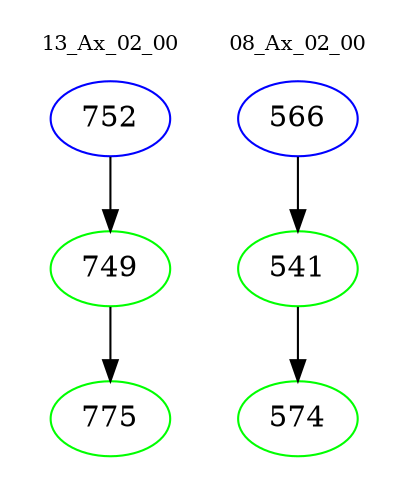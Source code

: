 digraph{
subgraph cluster_0 {
color = white
label = "13_Ax_02_00";
fontsize=10;
T0_752 [label="752", color="blue"]
T0_752 -> T0_749 [color="black"]
T0_749 [label="749", color="green"]
T0_749 -> T0_775 [color="black"]
T0_775 [label="775", color="green"]
}
subgraph cluster_1 {
color = white
label = "08_Ax_02_00";
fontsize=10;
T1_566 [label="566", color="blue"]
T1_566 -> T1_541 [color="black"]
T1_541 [label="541", color="green"]
T1_541 -> T1_574 [color="black"]
T1_574 [label="574", color="green"]
}
}

